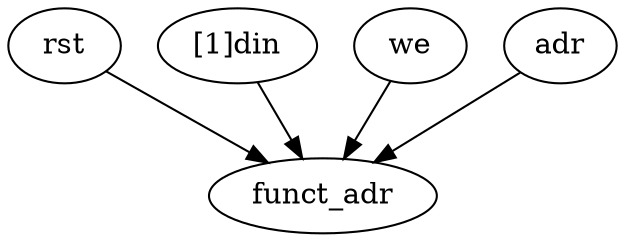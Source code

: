strict digraph "" {
	rst	 [complexity=1,
		importance=0.00617876342303,
		rank=0.00617876342303];
	funct_adr	 [complexity=0,
		importance=0.00214548909367,
		rank=0.0];
	rst -> funct_adr;
	"[1]din"	 [complexity=2,
		importance=0.00403327432937,
		rank=0.00201663716468];
	"[1]din" -> funct_adr;
	we	 [complexity=2,
		importance=0.00403327432937,
		rank=0.00201663716468];
	we -> funct_adr;
	adr	 [complexity=2,
		importance=0.00403327432937,
		rank=0.00201663716468];
	adr -> funct_adr;
}
